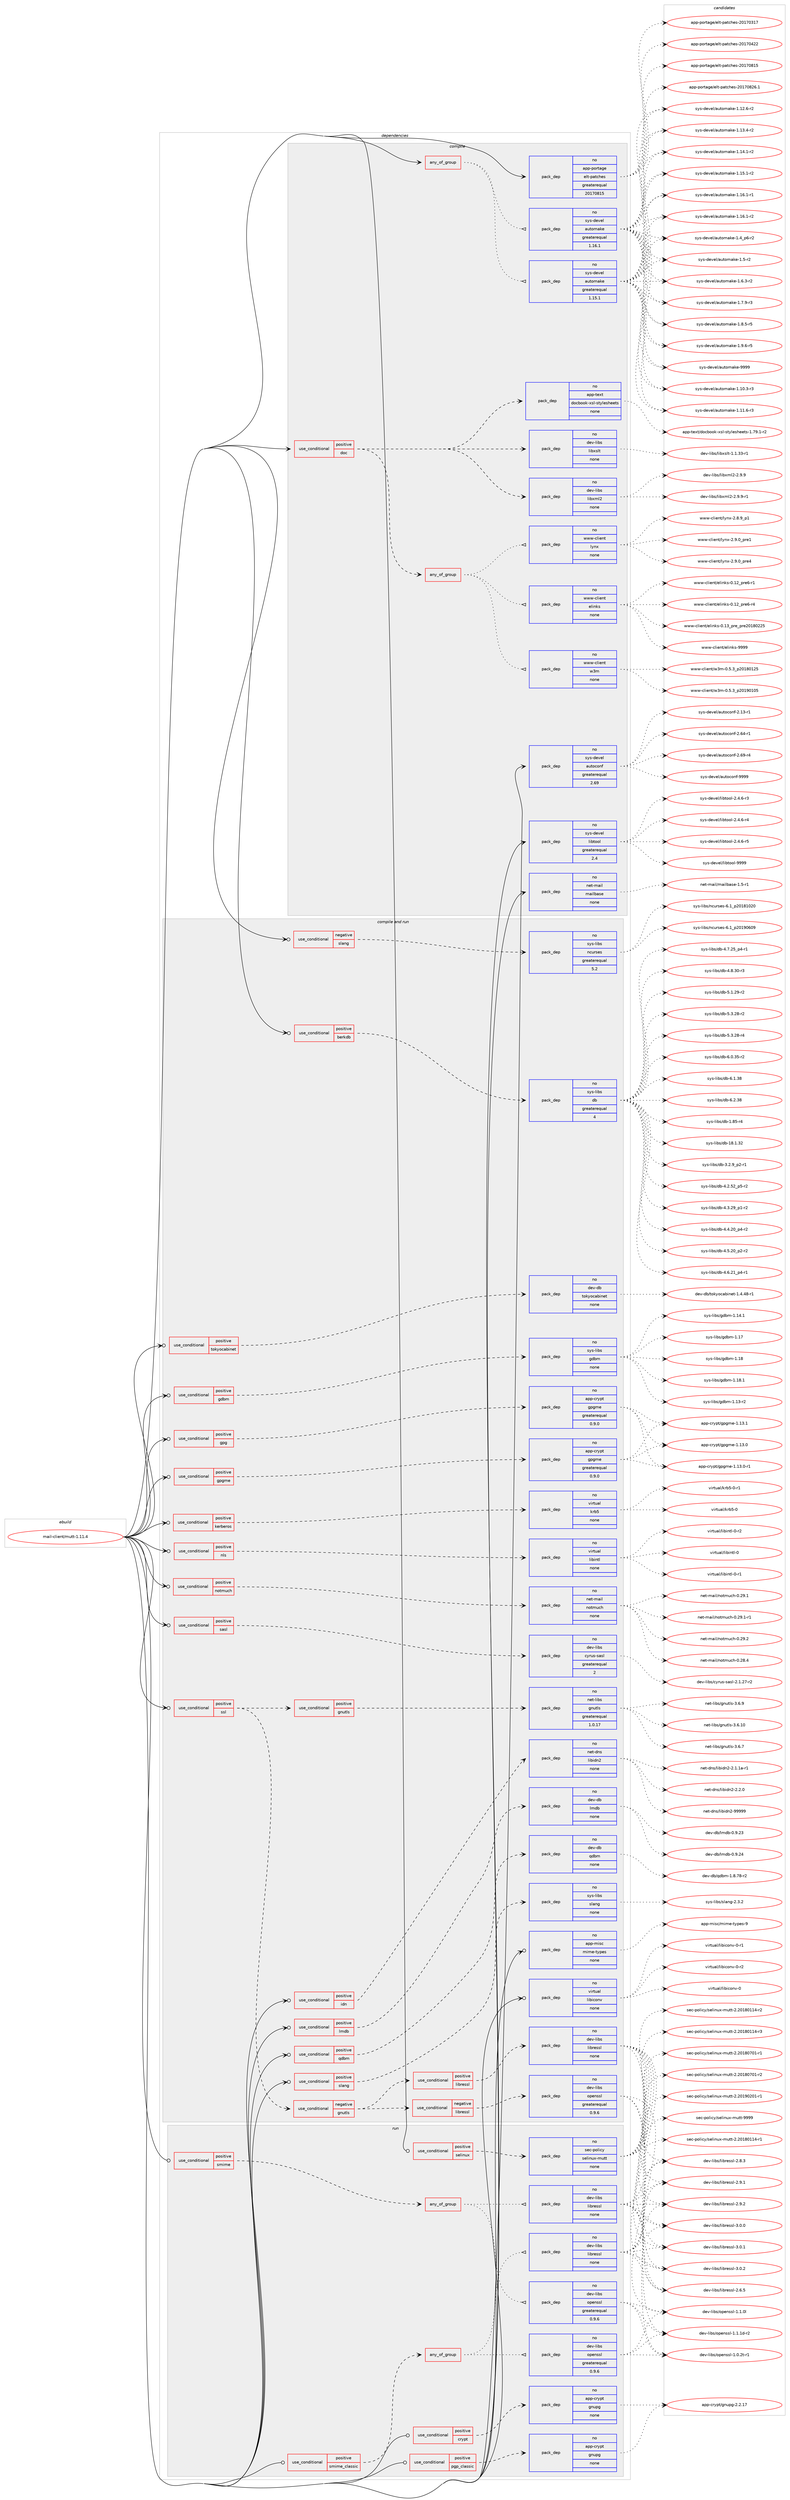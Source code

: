 digraph prolog {

# *************
# Graph options
# *************

newrank=true;
concentrate=true;
compound=true;
graph [rankdir=LR,fontname=Helvetica,fontsize=10,ranksep=1.5];#, ranksep=2.5, nodesep=0.2];
edge  [arrowhead=vee];
node  [fontname=Helvetica,fontsize=10];

# **********
# The ebuild
# **********

subgraph cluster_leftcol {
color=gray;
rank=same;
label=<<i>ebuild</i>>;
id [label="mail-client/mutt-1.11.4", color=red, width=4, href="../mail-client/mutt-1.11.4.svg"];
}

# ****************
# The dependencies
# ****************

subgraph cluster_midcol {
color=gray;
label=<<i>dependencies</i>>;
subgraph cluster_compile {
fillcolor="#eeeeee";
style=filled;
label=<<i>compile</i>>;
subgraph any12925 {
dependency771210 [label=<<TABLE BORDER="0" CELLBORDER="1" CELLSPACING="0" CELLPADDING="4"><TR><TD CELLPADDING="10">any_of_group</TD></TR></TABLE>>, shape=none, color=red];subgraph pack569938 {
dependency771211 [label=<<TABLE BORDER="0" CELLBORDER="1" CELLSPACING="0" CELLPADDING="4" WIDTH="220"><TR><TD ROWSPAN="6" CELLPADDING="30">pack_dep</TD></TR><TR><TD WIDTH="110">no</TD></TR><TR><TD>sys-devel</TD></TR><TR><TD>automake</TD></TR><TR><TD>greaterequal</TD></TR><TR><TD>1.16.1</TD></TR></TABLE>>, shape=none, color=blue];
}
dependency771210:e -> dependency771211:w [weight=20,style="dotted",arrowhead="oinv"];
subgraph pack569939 {
dependency771212 [label=<<TABLE BORDER="0" CELLBORDER="1" CELLSPACING="0" CELLPADDING="4" WIDTH="220"><TR><TD ROWSPAN="6" CELLPADDING="30">pack_dep</TD></TR><TR><TD WIDTH="110">no</TD></TR><TR><TD>sys-devel</TD></TR><TR><TD>automake</TD></TR><TR><TD>greaterequal</TD></TR><TR><TD>1.15.1</TD></TR></TABLE>>, shape=none, color=blue];
}
dependency771210:e -> dependency771212:w [weight=20,style="dotted",arrowhead="oinv"];
}
id:e -> dependency771210:w [weight=20,style="solid",arrowhead="vee"];
subgraph cond187941 {
dependency771213 [label=<<TABLE BORDER="0" CELLBORDER="1" CELLSPACING="0" CELLPADDING="4"><TR><TD ROWSPAN="3" CELLPADDING="10">use_conditional</TD></TR><TR><TD>positive</TD></TR><TR><TD>doc</TD></TR></TABLE>>, shape=none, color=red];
subgraph pack569940 {
dependency771214 [label=<<TABLE BORDER="0" CELLBORDER="1" CELLSPACING="0" CELLPADDING="4" WIDTH="220"><TR><TD ROWSPAN="6" CELLPADDING="30">pack_dep</TD></TR><TR><TD WIDTH="110">no</TD></TR><TR><TD>dev-libs</TD></TR><TR><TD>libxml2</TD></TR><TR><TD>none</TD></TR><TR><TD></TD></TR></TABLE>>, shape=none, color=blue];
}
dependency771213:e -> dependency771214:w [weight=20,style="dashed",arrowhead="vee"];
subgraph pack569941 {
dependency771215 [label=<<TABLE BORDER="0" CELLBORDER="1" CELLSPACING="0" CELLPADDING="4" WIDTH="220"><TR><TD ROWSPAN="6" CELLPADDING="30">pack_dep</TD></TR><TR><TD WIDTH="110">no</TD></TR><TR><TD>dev-libs</TD></TR><TR><TD>libxslt</TD></TR><TR><TD>none</TD></TR><TR><TD></TD></TR></TABLE>>, shape=none, color=blue];
}
dependency771213:e -> dependency771215:w [weight=20,style="dashed",arrowhead="vee"];
subgraph pack569942 {
dependency771216 [label=<<TABLE BORDER="0" CELLBORDER="1" CELLSPACING="0" CELLPADDING="4" WIDTH="220"><TR><TD ROWSPAN="6" CELLPADDING="30">pack_dep</TD></TR><TR><TD WIDTH="110">no</TD></TR><TR><TD>app-text</TD></TR><TR><TD>docbook-xsl-stylesheets</TD></TR><TR><TD>none</TD></TR><TR><TD></TD></TR></TABLE>>, shape=none, color=blue];
}
dependency771213:e -> dependency771216:w [weight=20,style="dashed",arrowhead="vee"];
subgraph any12926 {
dependency771217 [label=<<TABLE BORDER="0" CELLBORDER="1" CELLSPACING="0" CELLPADDING="4"><TR><TD CELLPADDING="10">any_of_group</TD></TR></TABLE>>, shape=none, color=red];subgraph pack569943 {
dependency771218 [label=<<TABLE BORDER="0" CELLBORDER="1" CELLSPACING="0" CELLPADDING="4" WIDTH="220"><TR><TD ROWSPAN="6" CELLPADDING="30">pack_dep</TD></TR><TR><TD WIDTH="110">no</TD></TR><TR><TD>www-client</TD></TR><TR><TD>lynx</TD></TR><TR><TD>none</TD></TR><TR><TD></TD></TR></TABLE>>, shape=none, color=blue];
}
dependency771217:e -> dependency771218:w [weight=20,style="dotted",arrowhead="oinv"];
subgraph pack569944 {
dependency771219 [label=<<TABLE BORDER="0" CELLBORDER="1" CELLSPACING="0" CELLPADDING="4" WIDTH="220"><TR><TD ROWSPAN="6" CELLPADDING="30">pack_dep</TD></TR><TR><TD WIDTH="110">no</TD></TR><TR><TD>www-client</TD></TR><TR><TD>w3m</TD></TR><TR><TD>none</TD></TR><TR><TD></TD></TR></TABLE>>, shape=none, color=blue];
}
dependency771217:e -> dependency771219:w [weight=20,style="dotted",arrowhead="oinv"];
subgraph pack569945 {
dependency771220 [label=<<TABLE BORDER="0" CELLBORDER="1" CELLSPACING="0" CELLPADDING="4" WIDTH="220"><TR><TD ROWSPAN="6" CELLPADDING="30">pack_dep</TD></TR><TR><TD WIDTH="110">no</TD></TR><TR><TD>www-client</TD></TR><TR><TD>elinks</TD></TR><TR><TD>none</TD></TR><TR><TD></TD></TR></TABLE>>, shape=none, color=blue];
}
dependency771217:e -> dependency771220:w [weight=20,style="dotted",arrowhead="oinv"];
}
dependency771213:e -> dependency771217:w [weight=20,style="dashed",arrowhead="vee"];
}
id:e -> dependency771213:w [weight=20,style="solid",arrowhead="vee"];
subgraph pack569946 {
dependency771221 [label=<<TABLE BORDER="0" CELLBORDER="1" CELLSPACING="0" CELLPADDING="4" WIDTH="220"><TR><TD ROWSPAN="6" CELLPADDING="30">pack_dep</TD></TR><TR><TD WIDTH="110">no</TD></TR><TR><TD>app-portage</TD></TR><TR><TD>elt-patches</TD></TR><TR><TD>greaterequal</TD></TR><TR><TD>20170815</TD></TR></TABLE>>, shape=none, color=blue];
}
id:e -> dependency771221:w [weight=20,style="solid",arrowhead="vee"];
subgraph pack569947 {
dependency771222 [label=<<TABLE BORDER="0" CELLBORDER="1" CELLSPACING="0" CELLPADDING="4" WIDTH="220"><TR><TD ROWSPAN="6" CELLPADDING="30">pack_dep</TD></TR><TR><TD WIDTH="110">no</TD></TR><TR><TD>net-mail</TD></TR><TR><TD>mailbase</TD></TR><TR><TD>none</TD></TR><TR><TD></TD></TR></TABLE>>, shape=none, color=blue];
}
id:e -> dependency771222:w [weight=20,style="solid",arrowhead="vee"];
subgraph pack569948 {
dependency771223 [label=<<TABLE BORDER="0" CELLBORDER="1" CELLSPACING="0" CELLPADDING="4" WIDTH="220"><TR><TD ROWSPAN="6" CELLPADDING="30">pack_dep</TD></TR><TR><TD WIDTH="110">no</TD></TR><TR><TD>sys-devel</TD></TR><TR><TD>autoconf</TD></TR><TR><TD>greaterequal</TD></TR><TR><TD>2.69</TD></TR></TABLE>>, shape=none, color=blue];
}
id:e -> dependency771223:w [weight=20,style="solid",arrowhead="vee"];
subgraph pack569949 {
dependency771224 [label=<<TABLE BORDER="0" CELLBORDER="1" CELLSPACING="0" CELLPADDING="4" WIDTH="220"><TR><TD ROWSPAN="6" CELLPADDING="30">pack_dep</TD></TR><TR><TD WIDTH="110">no</TD></TR><TR><TD>sys-devel</TD></TR><TR><TD>libtool</TD></TR><TR><TD>greaterequal</TD></TR><TR><TD>2.4</TD></TR></TABLE>>, shape=none, color=blue];
}
id:e -> dependency771224:w [weight=20,style="solid",arrowhead="vee"];
}
subgraph cluster_compileandrun {
fillcolor="#eeeeee";
style=filled;
label=<<i>compile and run</i>>;
subgraph cond187942 {
dependency771225 [label=<<TABLE BORDER="0" CELLBORDER="1" CELLSPACING="0" CELLPADDING="4"><TR><TD ROWSPAN="3" CELLPADDING="10">use_conditional</TD></TR><TR><TD>negative</TD></TR><TR><TD>slang</TD></TR></TABLE>>, shape=none, color=red];
subgraph pack569950 {
dependency771226 [label=<<TABLE BORDER="0" CELLBORDER="1" CELLSPACING="0" CELLPADDING="4" WIDTH="220"><TR><TD ROWSPAN="6" CELLPADDING="30">pack_dep</TD></TR><TR><TD WIDTH="110">no</TD></TR><TR><TD>sys-libs</TD></TR><TR><TD>ncurses</TD></TR><TR><TD>greaterequal</TD></TR><TR><TD>5.2</TD></TR></TABLE>>, shape=none, color=blue];
}
dependency771225:e -> dependency771226:w [weight=20,style="dashed",arrowhead="vee"];
}
id:e -> dependency771225:w [weight=20,style="solid",arrowhead="odotvee"];
subgraph cond187943 {
dependency771227 [label=<<TABLE BORDER="0" CELLBORDER="1" CELLSPACING="0" CELLPADDING="4"><TR><TD ROWSPAN="3" CELLPADDING="10">use_conditional</TD></TR><TR><TD>positive</TD></TR><TR><TD>berkdb</TD></TR></TABLE>>, shape=none, color=red];
subgraph pack569951 {
dependency771228 [label=<<TABLE BORDER="0" CELLBORDER="1" CELLSPACING="0" CELLPADDING="4" WIDTH="220"><TR><TD ROWSPAN="6" CELLPADDING="30">pack_dep</TD></TR><TR><TD WIDTH="110">no</TD></TR><TR><TD>sys-libs</TD></TR><TR><TD>db</TD></TR><TR><TD>greaterequal</TD></TR><TR><TD>4</TD></TR></TABLE>>, shape=none, color=blue];
}
dependency771227:e -> dependency771228:w [weight=20,style="dashed",arrowhead="vee"];
}
id:e -> dependency771227:w [weight=20,style="solid",arrowhead="odotvee"];
subgraph cond187944 {
dependency771229 [label=<<TABLE BORDER="0" CELLBORDER="1" CELLSPACING="0" CELLPADDING="4"><TR><TD ROWSPAN="3" CELLPADDING="10">use_conditional</TD></TR><TR><TD>positive</TD></TR><TR><TD>gdbm</TD></TR></TABLE>>, shape=none, color=red];
subgraph pack569952 {
dependency771230 [label=<<TABLE BORDER="0" CELLBORDER="1" CELLSPACING="0" CELLPADDING="4" WIDTH="220"><TR><TD ROWSPAN="6" CELLPADDING="30">pack_dep</TD></TR><TR><TD WIDTH="110">no</TD></TR><TR><TD>sys-libs</TD></TR><TR><TD>gdbm</TD></TR><TR><TD>none</TD></TR><TR><TD></TD></TR></TABLE>>, shape=none, color=blue];
}
dependency771229:e -> dependency771230:w [weight=20,style="dashed",arrowhead="vee"];
}
id:e -> dependency771229:w [weight=20,style="solid",arrowhead="odotvee"];
subgraph cond187945 {
dependency771231 [label=<<TABLE BORDER="0" CELLBORDER="1" CELLSPACING="0" CELLPADDING="4"><TR><TD ROWSPAN="3" CELLPADDING="10">use_conditional</TD></TR><TR><TD>positive</TD></TR><TR><TD>gpg</TD></TR></TABLE>>, shape=none, color=red];
subgraph pack569953 {
dependency771232 [label=<<TABLE BORDER="0" CELLBORDER="1" CELLSPACING="0" CELLPADDING="4" WIDTH="220"><TR><TD ROWSPAN="6" CELLPADDING="30">pack_dep</TD></TR><TR><TD WIDTH="110">no</TD></TR><TR><TD>app-crypt</TD></TR><TR><TD>gpgme</TD></TR><TR><TD>greaterequal</TD></TR><TR><TD>0.9.0</TD></TR></TABLE>>, shape=none, color=blue];
}
dependency771231:e -> dependency771232:w [weight=20,style="dashed",arrowhead="vee"];
}
id:e -> dependency771231:w [weight=20,style="solid",arrowhead="odotvee"];
subgraph cond187946 {
dependency771233 [label=<<TABLE BORDER="0" CELLBORDER="1" CELLSPACING="0" CELLPADDING="4"><TR><TD ROWSPAN="3" CELLPADDING="10">use_conditional</TD></TR><TR><TD>positive</TD></TR><TR><TD>gpgme</TD></TR></TABLE>>, shape=none, color=red];
subgraph pack569954 {
dependency771234 [label=<<TABLE BORDER="0" CELLBORDER="1" CELLSPACING="0" CELLPADDING="4" WIDTH="220"><TR><TD ROWSPAN="6" CELLPADDING="30">pack_dep</TD></TR><TR><TD WIDTH="110">no</TD></TR><TR><TD>app-crypt</TD></TR><TR><TD>gpgme</TD></TR><TR><TD>greaterequal</TD></TR><TR><TD>0.9.0</TD></TR></TABLE>>, shape=none, color=blue];
}
dependency771233:e -> dependency771234:w [weight=20,style="dashed",arrowhead="vee"];
}
id:e -> dependency771233:w [weight=20,style="solid",arrowhead="odotvee"];
subgraph cond187947 {
dependency771235 [label=<<TABLE BORDER="0" CELLBORDER="1" CELLSPACING="0" CELLPADDING="4"><TR><TD ROWSPAN="3" CELLPADDING="10">use_conditional</TD></TR><TR><TD>positive</TD></TR><TR><TD>idn</TD></TR></TABLE>>, shape=none, color=red];
subgraph pack569955 {
dependency771236 [label=<<TABLE BORDER="0" CELLBORDER="1" CELLSPACING="0" CELLPADDING="4" WIDTH="220"><TR><TD ROWSPAN="6" CELLPADDING="30">pack_dep</TD></TR><TR><TD WIDTH="110">no</TD></TR><TR><TD>net-dns</TD></TR><TR><TD>libidn2</TD></TR><TR><TD>none</TD></TR><TR><TD></TD></TR></TABLE>>, shape=none, color=blue];
}
dependency771235:e -> dependency771236:w [weight=20,style="dashed",arrowhead="vee"];
}
id:e -> dependency771235:w [weight=20,style="solid",arrowhead="odotvee"];
subgraph cond187948 {
dependency771237 [label=<<TABLE BORDER="0" CELLBORDER="1" CELLSPACING="0" CELLPADDING="4"><TR><TD ROWSPAN="3" CELLPADDING="10">use_conditional</TD></TR><TR><TD>positive</TD></TR><TR><TD>kerberos</TD></TR></TABLE>>, shape=none, color=red];
subgraph pack569956 {
dependency771238 [label=<<TABLE BORDER="0" CELLBORDER="1" CELLSPACING="0" CELLPADDING="4" WIDTH="220"><TR><TD ROWSPAN="6" CELLPADDING="30">pack_dep</TD></TR><TR><TD WIDTH="110">no</TD></TR><TR><TD>virtual</TD></TR><TR><TD>krb5</TD></TR><TR><TD>none</TD></TR><TR><TD></TD></TR></TABLE>>, shape=none, color=blue];
}
dependency771237:e -> dependency771238:w [weight=20,style="dashed",arrowhead="vee"];
}
id:e -> dependency771237:w [weight=20,style="solid",arrowhead="odotvee"];
subgraph cond187949 {
dependency771239 [label=<<TABLE BORDER="0" CELLBORDER="1" CELLSPACING="0" CELLPADDING="4"><TR><TD ROWSPAN="3" CELLPADDING="10">use_conditional</TD></TR><TR><TD>positive</TD></TR><TR><TD>lmdb</TD></TR></TABLE>>, shape=none, color=red];
subgraph pack569957 {
dependency771240 [label=<<TABLE BORDER="0" CELLBORDER="1" CELLSPACING="0" CELLPADDING="4" WIDTH="220"><TR><TD ROWSPAN="6" CELLPADDING="30">pack_dep</TD></TR><TR><TD WIDTH="110">no</TD></TR><TR><TD>dev-db</TD></TR><TR><TD>lmdb</TD></TR><TR><TD>none</TD></TR><TR><TD></TD></TR></TABLE>>, shape=none, color=blue];
}
dependency771239:e -> dependency771240:w [weight=20,style="dashed",arrowhead="vee"];
}
id:e -> dependency771239:w [weight=20,style="solid",arrowhead="odotvee"];
subgraph cond187950 {
dependency771241 [label=<<TABLE BORDER="0" CELLBORDER="1" CELLSPACING="0" CELLPADDING="4"><TR><TD ROWSPAN="3" CELLPADDING="10">use_conditional</TD></TR><TR><TD>positive</TD></TR><TR><TD>nls</TD></TR></TABLE>>, shape=none, color=red];
subgraph pack569958 {
dependency771242 [label=<<TABLE BORDER="0" CELLBORDER="1" CELLSPACING="0" CELLPADDING="4" WIDTH="220"><TR><TD ROWSPAN="6" CELLPADDING="30">pack_dep</TD></TR><TR><TD WIDTH="110">no</TD></TR><TR><TD>virtual</TD></TR><TR><TD>libintl</TD></TR><TR><TD>none</TD></TR><TR><TD></TD></TR></TABLE>>, shape=none, color=blue];
}
dependency771241:e -> dependency771242:w [weight=20,style="dashed",arrowhead="vee"];
}
id:e -> dependency771241:w [weight=20,style="solid",arrowhead="odotvee"];
subgraph cond187951 {
dependency771243 [label=<<TABLE BORDER="0" CELLBORDER="1" CELLSPACING="0" CELLPADDING="4"><TR><TD ROWSPAN="3" CELLPADDING="10">use_conditional</TD></TR><TR><TD>positive</TD></TR><TR><TD>notmuch</TD></TR></TABLE>>, shape=none, color=red];
subgraph pack569959 {
dependency771244 [label=<<TABLE BORDER="0" CELLBORDER="1" CELLSPACING="0" CELLPADDING="4" WIDTH="220"><TR><TD ROWSPAN="6" CELLPADDING="30">pack_dep</TD></TR><TR><TD WIDTH="110">no</TD></TR><TR><TD>net-mail</TD></TR><TR><TD>notmuch</TD></TR><TR><TD>none</TD></TR><TR><TD></TD></TR></TABLE>>, shape=none, color=blue];
}
dependency771243:e -> dependency771244:w [weight=20,style="dashed",arrowhead="vee"];
}
id:e -> dependency771243:w [weight=20,style="solid",arrowhead="odotvee"];
subgraph cond187952 {
dependency771245 [label=<<TABLE BORDER="0" CELLBORDER="1" CELLSPACING="0" CELLPADDING="4"><TR><TD ROWSPAN="3" CELLPADDING="10">use_conditional</TD></TR><TR><TD>positive</TD></TR><TR><TD>qdbm</TD></TR></TABLE>>, shape=none, color=red];
subgraph pack569960 {
dependency771246 [label=<<TABLE BORDER="0" CELLBORDER="1" CELLSPACING="0" CELLPADDING="4" WIDTH="220"><TR><TD ROWSPAN="6" CELLPADDING="30">pack_dep</TD></TR><TR><TD WIDTH="110">no</TD></TR><TR><TD>dev-db</TD></TR><TR><TD>qdbm</TD></TR><TR><TD>none</TD></TR><TR><TD></TD></TR></TABLE>>, shape=none, color=blue];
}
dependency771245:e -> dependency771246:w [weight=20,style="dashed",arrowhead="vee"];
}
id:e -> dependency771245:w [weight=20,style="solid",arrowhead="odotvee"];
subgraph cond187953 {
dependency771247 [label=<<TABLE BORDER="0" CELLBORDER="1" CELLSPACING="0" CELLPADDING="4"><TR><TD ROWSPAN="3" CELLPADDING="10">use_conditional</TD></TR><TR><TD>positive</TD></TR><TR><TD>sasl</TD></TR></TABLE>>, shape=none, color=red];
subgraph pack569961 {
dependency771248 [label=<<TABLE BORDER="0" CELLBORDER="1" CELLSPACING="0" CELLPADDING="4" WIDTH="220"><TR><TD ROWSPAN="6" CELLPADDING="30">pack_dep</TD></TR><TR><TD WIDTH="110">no</TD></TR><TR><TD>dev-libs</TD></TR><TR><TD>cyrus-sasl</TD></TR><TR><TD>greaterequal</TD></TR><TR><TD>2</TD></TR></TABLE>>, shape=none, color=blue];
}
dependency771247:e -> dependency771248:w [weight=20,style="dashed",arrowhead="vee"];
}
id:e -> dependency771247:w [weight=20,style="solid",arrowhead="odotvee"];
subgraph cond187954 {
dependency771249 [label=<<TABLE BORDER="0" CELLBORDER="1" CELLSPACING="0" CELLPADDING="4"><TR><TD ROWSPAN="3" CELLPADDING="10">use_conditional</TD></TR><TR><TD>positive</TD></TR><TR><TD>slang</TD></TR></TABLE>>, shape=none, color=red];
subgraph pack569962 {
dependency771250 [label=<<TABLE BORDER="0" CELLBORDER="1" CELLSPACING="0" CELLPADDING="4" WIDTH="220"><TR><TD ROWSPAN="6" CELLPADDING="30">pack_dep</TD></TR><TR><TD WIDTH="110">no</TD></TR><TR><TD>sys-libs</TD></TR><TR><TD>slang</TD></TR><TR><TD>none</TD></TR><TR><TD></TD></TR></TABLE>>, shape=none, color=blue];
}
dependency771249:e -> dependency771250:w [weight=20,style="dashed",arrowhead="vee"];
}
id:e -> dependency771249:w [weight=20,style="solid",arrowhead="odotvee"];
subgraph cond187955 {
dependency771251 [label=<<TABLE BORDER="0" CELLBORDER="1" CELLSPACING="0" CELLPADDING="4"><TR><TD ROWSPAN="3" CELLPADDING="10">use_conditional</TD></TR><TR><TD>positive</TD></TR><TR><TD>ssl</TD></TR></TABLE>>, shape=none, color=red];
subgraph cond187956 {
dependency771252 [label=<<TABLE BORDER="0" CELLBORDER="1" CELLSPACING="0" CELLPADDING="4"><TR><TD ROWSPAN="3" CELLPADDING="10">use_conditional</TD></TR><TR><TD>positive</TD></TR><TR><TD>gnutls</TD></TR></TABLE>>, shape=none, color=red];
subgraph pack569963 {
dependency771253 [label=<<TABLE BORDER="0" CELLBORDER="1" CELLSPACING="0" CELLPADDING="4" WIDTH="220"><TR><TD ROWSPAN="6" CELLPADDING="30">pack_dep</TD></TR><TR><TD WIDTH="110">no</TD></TR><TR><TD>net-libs</TD></TR><TR><TD>gnutls</TD></TR><TR><TD>greaterequal</TD></TR><TR><TD>1.0.17</TD></TR></TABLE>>, shape=none, color=blue];
}
dependency771252:e -> dependency771253:w [weight=20,style="dashed",arrowhead="vee"];
}
dependency771251:e -> dependency771252:w [weight=20,style="dashed",arrowhead="vee"];
subgraph cond187957 {
dependency771254 [label=<<TABLE BORDER="0" CELLBORDER="1" CELLSPACING="0" CELLPADDING="4"><TR><TD ROWSPAN="3" CELLPADDING="10">use_conditional</TD></TR><TR><TD>negative</TD></TR><TR><TD>gnutls</TD></TR></TABLE>>, shape=none, color=red];
subgraph cond187958 {
dependency771255 [label=<<TABLE BORDER="0" CELLBORDER="1" CELLSPACING="0" CELLPADDING="4"><TR><TD ROWSPAN="3" CELLPADDING="10">use_conditional</TD></TR><TR><TD>positive</TD></TR><TR><TD>libressl</TD></TR></TABLE>>, shape=none, color=red];
subgraph pack569964 {
dependency771256 [label=<<TABLE BORDER="0" CELLBORDER="1" CELLSPACING="0" CELLPADDING="4" WIDTH="220"><TR><TD ROWSPAN="6" CELLPADDING="30">pack_dep</TD></TR><TR><TD WIDTH="110">no</TD></TR><TR><TD>dev-libs</TD></TR><TR><TD>libressl</TD></TR><TR><TD>none</TD></TR><TR><TD></TD></TR></TABLE>>, shape=none, color=blue];
}
dependency771255:e -> dependency771256:w [weight=20,style="dashed",arrowhead="vee"];
}
dependency771254:e -> dependency771255:w [weight=20,style="dashed",arrowhead="vee"];
subgraph cond187959 {
dependency771257 [label=<<TABLE BORDER="0" CELLBORDER="1" CELLSPACING="0" CELLPADDING="4"><TR><TD ROWSPAN="3" CELLPADDING="10">use_conditional</TD></TR><TR><TD>negative</TD></TR><TR><TD>libressl</TD></TR></TABLE>>, shape=none, color=red];
subgraph pack569965 {
dependency771258 [label=<<TABLE BORDER="0" CELLBORDER="1" CELLSPACING="0" CELLPADDING="4" WIDTH="220"><TR><TD ROWSPAN="6" CELLPADDING="30">pack_dep</TD></TR><TR><TD WIDTH="110">no</TD></TR><TR><TD>dev-libs</TD></TR><TR><TD>openssl</TD></TR><TR><TD>greaterequal</TD></TR><TR><TD>0.9.6</TD></TR></TABLE>>, shape=none, color=blue];
}
dependency771257:e -> dependency771258:w [weight=20,style="dashed",arrowhead="vee"];
}
dependency771254:e -> dependency771257:w [weight=20,style="dashed",arrowhead="vee"];
}
dependency771251:e -> dependency771254:w [weight=20,style="dashed",arrowhead="vee"];
}
id:e -> dependency771251:w [weight=20,style="solid",arrowhead="odotvee"];
subgraph cond187960 {
dependency771259 [label=<<TABLE BORDER="0" CELLBORDER="1" CELLSPACING="0" CELLPADDING="4"><TR><TD ROWSPAN="3" CELLPADDING="10">use_conditional</TD></TR><TR><TD>positive</TD></TR><TR><TD>tokyocabinet</TD></TR></TABLE>>, shape=none, color=red];
subgraph pack569966 {
dependency771260 [label=<<TABLE BORDER="0" CELLBORDER="1" CELLSPACING="0" CELLPADDING="4" WIDTH="220"><TR><TD ROWSPAN="6" CELLPADDING="30">pack_dep</TD></TR><TR><TD WIDTH="110">no</TD></TR><TR><TD>dev-db</TD></TR><TR><TD>tokyocabinet</TD></TR><TR><TD>none</TD></TR><TR><TD></TD></TR></TABLE>>, shape=none, color=blue];
}
dependency771259:e -> dependency771260:w [weight=20,style="dashed",arrowhead="vee"];
}
id:e -> dependency771259:w [weight=20,style="solid",arrowhead="odotvee"];
subgraph pack569967 {
dependency771261 [label=<<TABLE BORDER="0" CELLBORDER="1" CELLSPACING="0" CELLPADDING="4" WIDTH="220"><TR><TD ROWSPAN="6" CELLPADDING="30">pack_dep</TD></TR><TR><TD WIDTH="110">no</TD></TR><TR><TD>app-misc</TD></TR><TR><TD>mime-types</TD></TR><TR><TD>none</TD></TR><TR><TD></TD></TR></TABLE>>, shape=none, color=blue];
}
id:e -> dependency771261:w [weight=20,style="solid",arrowhead="odotvee"];
subgraph pack569968 {
dependency771262 [label=<<TABLE BORDER="0" CELLBORDER="1" CELLSPACING="0" CELLPADDING="4" WIDTH="220"><TR><TD ROWSPAN="6" CELLPADDING="30">pack_dep</TD></TR><TR><TD WIDTH="110">no</TD></TR><TR><TD>virtual</TD></TR><TR><TD>libiconv</TD></TR><TR><TD>none</TD></TR><TR><TD></TD></TR></TABLE>>, shape=none, color=blue];
}
id:e -> dependency771262:w [weight=20,style="solid",arrowhead="odotvee"];
}
subgraph cluster_run {
fillcolor="#eeeeee";
style=filled;
label=<<i>run</i>>;
subgraph cond187961 {
dependency771263 [label=<<TABLE BORDER="0" CELLBORDER="1" CELLSPACING="0" CELLPADDING="4"><TR><TD ROWSPAN="3" CELLPADDING="10">use_conditional</TD></TR><TR><TD>positive</TD></TR><TR><TD>crypt</TD></TR></TABLE>>, shape=none, color=red];
subgraph pack569969 {
dependency771264 [label=<<TABLE BORDER="0" CELLBORDER="1" CELLSPACING="0" CELLPADDING="4" WIDTH="220"><TR><TD ROWSPAN="6" CELLPADDING="30">pack_dep</TD></TR><TR><TD WIDTH="110">no</TD></TR><TR><TD>app-crypt</TD></TR><TR><TD>gnupg</TD></TR><TR><TD>none</TD></TR><TR><TD></TD></TR></TABLE>>, shape=none, color=blue];
}
dependency771263:e -> dependency771264:w [weight=20,style="dashed",arrowhead="vee"];
}
id:e -> dependency771263:w [weight=20,style="solid",arrowhead="odot"];
subgraph cond187962 {
dependency771265 [label=<<TABLE BORDER="0" CELLBORDER="1" CELLSPACING="0" CELLPADDING="4"><TR><TD ROWSPAN="3" CELLPADDING="10">use_conditional</TD></TR><TR><TD>positive</TD></TR><TR><TD>pgp_classic</TD></TR></TABLE>>, shape=none, color=red];
subgraph pack569970 {
dependency771266 [label=<<TABLE BORDER="0" CELLBORDER="1" CELLSPACING="0" CELLPADDING="4" WIDTH="220"><TR><TD ROWSPAN="6" CELLPADDING="30">pack_dep</TD></TR><TR><TD WIDTH="110">no</TD></TR><TR><TD>app-crypt</TD></TR><TR><TD>gnupg</TD></TR><TR><TD>none</TD></TR><TR><TD></TD></TR></TABLE>>, shape=none, color=blue];
}
dependency771265:e -> dependency771266:w [weight=20,style="dashed",arrowhead="vee"];
}
id:e -> dependency771265:w [weight=20,style="solid",arrowhead="odot"];
subgraph cond187963 {
dependency771267 [label=<<TABLE BORDER="0" CELLBORDER="1" CELLSPACING="0" CELLPADDING="4"><TR><TD ROWSPAN="3" CELLPADDING="10">use_conditional</TD></TR><TR><TD>positive</TD></TR><TR><TD>selinux</TD></TR></TABLE>>, shape=none, color=red];
subgraph pack569971 {
dependency771268 [label=<<TABLE BORDER="0" CELLBORDER="1" CELLSPACING="0" CELLPADDING="4" WIDTH="220"><TR><TD ROWSPAN="6" CELLPADDING="30">pack_dep</TD></TR><TR><TD WIDTH="110">no</TD></TR><TR><TD>sec-policy</TD></TR><TR><TD>selinux-mutt</TD></TR><TR><TD>none</TD></TR><TR><TD></TD></TR></TABLE>>, shape=none, color=blue];
}
dependency771267:e -> dependency771268:w [weight=20,style="dashed",arrowhead="vee"];
}
id:e -> dependency771267:w [weight=20,style="solid",arrowhead="odot"];
subgraph cond187964 {
dependency771269 [label=<<TABLE BORDER="0" CELLBORDER="1" CELLSPACING="0" CELLPADDING="4"><TR><TD ROWSPAN="3" CELLPADDING="10">use_conditional</TD></TR><TR><TD>positive</TD></TR><TR><TD>smime</TD></TR></TABLE>>, shape=none, color=red];
subgraph any12927 {
dependency771270 [label=<<TABLE BORDER="0" CELLBORDER="1" CELLSPACING="0" CELLPADDING="4"><TR><TD CELLPADDING="10">any_of_group</TD></TR></TABLE>>, shape=none, color=red];subgraph pack569972 {
dependency771271 [label=<<TABLE BORDER="0" CELLBORDER="1" CELLSPACING="0" CELLPADDING="4" WIDTH="220"><TR><TD ROWSPAN="6" CELLPADDING="30">pack_dep</TD></TR><TR><TD WIDTH="110">no</TD></TR><TR><TD>dev-libs</TD></TR><TR><TD>libressl</TD></TR><TR><TD>none</TD></TR><TR><TD></TD></TR></TABLE>>, shape=none, color=blue];
}
dependency771270:e -> dependency771271:w [weight=20,style="dotted",arrowhead="oinv"];
subgraph pack569973 {
dependency771272 [label=<<TABLE BORDER="0" CELLBORDER="1" CELLSPACING="0" CELLPADDING="4" WIDTH="220"><TR><TD ROWSPAN="6" CELLPADDING="30">pack_dep</TD></TR><TR><TD WIDTH="110">no</TD></TR><TR><TD>dev-libs</TD></TR><TR><TD>openssl</TD></TR><TR><TD>greaterequal</TD></TR><TR><TD>0.9.6</TD></TR></TABLE>>, shape=none, color=blue];
}
dependency771270:e -> dependency771272:w [weight=20,style="dotted",arrowhead="oinv"];
}
dependency771269:e -> dependency771270:w [weight=20,style="dashed",arrowhead="vee"];
}
id:e -> dependency771269:w [weight=20,style="solid",arrowhead="odot"];
subgraph cond187965 {
dependency771273 [label=<<TABLE BORDER="0" CELLBORDER="1" CELLSPACING="0" CELLPADDING="4"><TR><TD ROWSPAN="3" CELLPADDING="10">use_conditional</TD></TR><TR><TD>positive</TD></TR><TR><TD>smime_classic</TD></TR></TABLE>>, shape=none, color=red];
subgraph any12928 {
dependency771274 [label=<<TABLE BORDER="0" CELLBORDER="1" CELLSPACING="0" CELLPADDING="4"><TR><TD CELLPADDING="10">any_of_group</TD></TR></TABLE>>, shape=none, color=red];subgraph pack569974 {
dependency771275 [label=<<TABLE BORDER="0" CELLBORDER="1" CELLSPACING="0" CELLPADDING="4" WIDTH="220"><TR><TD ROWSPAN="6" CELLPADDING="30">pack_dep</TD></TR><TR><TD WIDTH="110">no</TD></TR><TR><TD>dev-libs</TD></TR><TR><TD>libressl</TD></TR><TR><TD>none</TD></TR><TR><TD></TD></TR></TABLE>>, shape=none, color=blue];
}
dependency771274:e -> dependency771275:w [weight=20,style="dotted",arrowhead="oinv"];
subgraph pack569975 {
dependency771276 [label=<<TABLE BORDER="0" CELLBORDER="1" CELLSPACING="0" CELLPADDING="4" WIDTH="220"><TR><TD ROWSPAN="6" CELLPADDING="30">pack_dep</TD></TR><TR><TD WIDTH="110">no</TD></TR><TR><TD>dev-libs</TD></TR><TR><TD>openssl</TD></TR><TR><TD>greaterequal</TD></TR><TR><TD>0.9.6</TD></TR></TABLE>>, shape=none, color=blue];
}
dependency771274:e -> dependency771276:w [weight=20,style="dotted",arrowhead="oinv"];
}
dependency771273:e -> dependency771274:w [weight=20,style="dashed",arrowhead="vee"];
}
id:e -> dependency771273:w [weight=20,style="solid",arrowhead="odot"];
}
}

# **************
# The candidates
# **************

subgraph cluster_choices {
rank=same;
color=gray;
label=<<i>candidates</i>>;

subgraph choice569938 {
color=black;
nodesep=1;
choice11512111545100101118101108479711711611110997107101454946494846514511451 [label="sys-devel/automake-1.10.3-r3", color=red, width=4,href="../sys-devel/automake-1.10.3-r3.svg"];
choice11512111545100101118101108479711711611110997107101454946494946544511451 [label="sys-devel/automake-1.11.6-r3", color=red, width=4,href="../sys-devel/automake-1.11.6-r3.svg"];
choice11512111545100101118101108479711711611110997107101454946495046544511450 [label="sys-devel/automake-1.12.6-r2", color=red, width=4,href="../sys-devel/automake-1.12.6-r2.svg"];
choice11512111545100101118101108479711711611110997107101454946495146524511450 [label="sys-devel/automake-1.13.4-r2", color=red, width=4,href="../sys-devel/automake-1.13.4-r2.svg"];
choice11512111545100101118101108479711711611110997107101454946495246494511450 [label="sys-devel/automake-1.14.1-r2", color=red, width=4,href="../sys-devel/automake-1.14.1-r2.svg"];
choice11512111545100101118101108479711711611110997107101454946495346494511450 [label="sys-devel/automake-1.15.1-r2", color=red, width=4,href="../sys-devel/automake-1.15.1-r2.svg"];
choice11512111545100101118101108479711711611110997107101454946495446494511449 [label="sys-devel/automake-1.16.1-r1", color=red, width=4,href="../sys-devel/automake-1.16.1-r1.svg"];
choice11512111545100101118101108479711711611110997107101454946495446494511450 [label="sys-devel/automake-1.16.1-r2", color=red, width=4,href="../sys-devel/automake-1.16.1-r2.svg"];
choice115121115451001011181011084797117116111109971071014549465295112544511450 [label="sys-devel/automake-1.4_p6-r2", color=red, width=4,href="../sys-devel/automake-1.4_p6-r2.svg"];
choice11512111545100101118101108479711711611110997107101454946534511450 [label="sys-devel/automake-1.5-r2", color=red, width=4,href="../sys-devel/automake-1.5-r2.svg"];
choice115121115451001011181011084797117116111109971071014549465446514511450 [label="sys-devel/automake-1.6.3-r2", color=red, width=4,href="../sys-devel/automake-1.6.3-r2.svg"];
choice115121115451001011181011084797117116111109971071014549465546574511451 [label="sys-devel/automake-1.7.9-r3", color=red, width=4,href="../sys-devel/automake-1.7.9-r3.svg"];
choice115121115451001011181011084797117116111109971071014549465646534511453 [label="sys-devel/automake-1.8.5-r5", color=red, width=4,href="../sys-devel/automake-1.8.5-r5.svg"];
choice115121115451001011181011084797117116111109971071014549465746544511453 [label="sys-devel/automake-1.9.6-r5", color=red, width=4,href="../sys-devel/automake-1.9.6-r5.svg"];
choice115121115451001011181011084797117116111109971071014557575757 [label="sys-devel/automake-9999", color=red, width=4,href="../sys-devel/automake-9999.svg"];
dependency771211:e -> choice11512111545100101118101108479711711611110997107101454946494846514511451:w [style=dotted,weight="100"];
dependency771211:e -> choice11512111545100101118101108479711711611110997107101454946494946544511451:w [style=dotted,weight="100"];
dependency771211:e -> choice11512111545100101118101108479711711611110997107101454946495046544511450:w [style=dotted,weight="100"];
dependency771211:e -> choice11512111545100101118101108479711711611110997107101454946495146524511450:w [style=dotted,weight="100"];
dependency771211:e -> choice11512111545100101118101108479711711611110997107101454946495246494511450:w [style=dotted,weight="100"];
dependency771211:e -> choice11512111545100101118101108479711711611110997107101454946495346494511450:w [style=dotted,weight="100"];
dependency771211:e -> choice11512111545100101118101108479711711611110997107101454946495446494511449:w [style=dotted,weight="100"];
dependency771211:e -> choice11512111545100101118101108479711711611110997107101454946495446494511450:w [style=dotted,weight="100"];
dependency771211:e -> choice115121115451001011181011084797117116111109971071014549465295112544511450:w [style=dotted,weight="100"];
dependency771211:e -> choice11512111545100101118101108479711711611110997107101454946534511450:w [style=dotted,weight="100"];
dependency771211:e -> choice115121115451001011181011084797117116111109971071014549465446514511450:w [style=dotted,weight="100"];
dependency771211:e -> choice115121115451001011181011084797117116111109971071014549465546574511451:w [style=dotted,weight="100"];
dependency771211:e -> choice115121115451001011181011084797117116111109971071014549465646534511453:w [style=dotted,weight="100"];
dependency771211:e -> choice115121115451001011181011084797117116111109971071014549465746544511453:w [style=dotted,weight="100"];
dependency771211:e -> choice115121115451001011181011084797117116111109971071014557575757:w [style=dotted,weight="100"];
}
subgraph choice569939 {
color=black;
nodesep=1;
choice11512111545100101118101108479711711611110997107101454946494846514511451 [label="sys-devel/automake-1.10.3-r3", color=red, width=4,href="../sys-devel/automake-1.10.3-r3.svg"];
choice11512111545100101118101108479711711611110997107101454946494946544511451 [label="sys-devel/automake-1.11.6-r3", color=red, width=4,href="../sys-devel/automake-1.11.6-r3.svg"];
choice11512111545100101118101108479711711611110997107101454946495046544511450 [label="sys-devel/automake-1.12.6-r2", color=red, width=4,href="../sys-devel/automake-1.12.6-r2.svg"];
choice11512111545100101118101108479711711611110997107101454946495146524511450 [label="sys-devel/automake-1.13.4-r2", color=red, width=4,href="../sys-devel/automake-1.13.4-r2.svg"];
choice11512111545100101118101108479711711611110997107101454946495246494511450 [label="sys-devel/automake-1.14.1-r2", color=red, width=4,href="../sys-devel/automake-1.14.1-r2.svg"];
choice11512111545100101118101108479711711611110997107101454946495346494511450 [label="sys-devel/automake-1.15.1-r2", color=red, width=4,href="../sys-devel/automake-1.15.1-r2.svg"];
choice11512111545100101118101108479711711611110997107101454946495446494511449 [label="sys-devel/automake-1.16.1-r1", color=red, width=4,href="../sys-devel/automake-1.16.1-r1.svg"];
choice11512111545100101118101108479711711611110997107101454946495446494511450 [label="sys-devel/automake-1.16.1-r2", color=red, width=4,href="../sys-devel/automake-1.16.1-r2.svg"];
choice115121115451001011181011084797117116111109971071014549465295112544511450 [label="sys-devel/automake-1.4_p6-r2", color=red, width=4,href="../sys-devel/automake-1.4_p6-r2.svg"];
choice11512111545100101118101108479711711611110997107101454946534511450 [label="sys-devel/automake-1.5-r2", color=red, width=4,href="../sys-devel/automake-1.5-r2.svg"];
choice115121115451001011181011084797117116111109971071014549465446514511450 [label="sys-devel/automake-1.6.3-r2", color=red, width=4,href="../sys-devel/automake-1.6.3-r2.svg"];
choice115121115451001011181011084797117116111109971071014549465546574511451 [label="sys-devel/automake-1.7.9-r3", color=red, width=4,href="../sys-devel/automake-1.7.9-r3.svg"];
choice115121115451001011181011084797117116111109971071014549465646534511453 [label="sys-devel/automake-1.8.5-r5", color=red, width=4,href="../sys-devel/automake-1.8.5-r5.svg"];
choice115121115451001011181011084797117116111109971071014549465746544511453 [label="sys-devel/automake-1.9.6-r5", color=red, width=4,href="../sys-devel/automake-1.9.6-r5.svg"];
choice115121115451001011181011084797117116111109971071014557575757 [label="sys-devel/automake-9999", color=red, width=4,href="../sys-devel/automake-9999.svg"];
dependency771212:e -> choice11512111545100101118101108479711711611110997107101454946494846514511451:w [style=dotted,weight="100"];
dependency771212:e -> choice11512111545100101118101108479711711611110997107101454946494946544511451:w [style=dotted,weight="100"];
dependency771212:e -> choice11512111545100101118101108479711711611110997107101454946495046544511450:w [style=dotted,weight="100"];
dependency771212:e -> choice11512111545100101118101108479711711611110997107101454946495146524511450:w [style=dotted,weight="100"];
dependency771212:e -> choice11512111545100101118101108479711711611110997107101454946495246494511450:w [style=dotted,weight="100"];
dependency771212:e -> choice11512111545100101118101108479711711611110997107101454946495346494511450:w [style=dotted,weight="100"];
dependency771212:e -> choice11512111545100101118101108479711711611110997107101454946495446494511449:w [style=dotted,weight="100"];
dependency771212:e -> choice11512111545100101118101108479711711611110997107101454946495446494511450:w [style=dotted,weight="100"];
dependency771212:e -> choice115121115451001011181011084797117116111109971071014549465295112544511450:w [style=dotted,weight="100"];
dependency771212:e -> choice11512111545100101118101108479711711611110997107101454946534511450:w [style=dotted,weight="100"];
dependency771212:e -> choice115121115451001011181011084797117116111109971071014549465446514511450:w [style=dotted,weight="100"];
dependency771212:e -> choice115121115451001011181011084797117116111109971071014549465546574511451:w [style=dotted,weight="100"];
dependency771212:e -> choice115121115451001011181011084797117116111109971071014549465646534511453:w [style=dotted,weight="100"];
dependency771212:e -> choice115121115451001011181011084797117116111109971071014549465746544511453:w [style=dotted,weight="100"];
dependency771212:e -> choice115121115451001011181011084797117116111109971071014557575757:w [style=dotted,weight="100"];
}
subgraph choice569940 {
color=black;
nodesep=1;
choice1001011184510810598115471081059812010910850455046574657 [label="dev-libs/libxml2-2.9.9", color=red, width=4,href="../dev-libs/libxml2-2.9.9.svg"];
choice10010111845108105981154710810598120109108504550465746574511449 [label="dev-libs/libxml2-2.9.9-r1", color=red, width=4,href="../dev-libs/libxml2-2.9.9-r1.svg"];
dependency771214:e -> choice1001011184510810598115471081059812010910850455046574657:w [style=dotted,weight="100"];
dependency771214:e -> choice10010111845108105981154710810598120109108504550465746574511449:w [style=dotted,weight="100"];
}
subgraph choice569941 {
color=black;
nodesep=1;
choice10010111845108105981154710810598120115108116454946494651514511449 [label="dev-libs/libxslt-1.1.33-r1", color=red, width=4,href="../dev-libs/libxslt-1.1.33-r1.svg"];
dependency771215:e -> choice10010111845108105981154710810598120115108116454946494651514511449:w [style=dotted,weight="100"];
}
subgraph choice569942 {
color=black;
nodesep=1;
choice97112112451161011201164710011199981111111074512011510845115116121108101115104101101116115454946555746494511450 [label="app-text/docbook-xsl-stylesheets-1.79.1-r2", color=red, width=4,href="../app-text/docbook-xsl-stylesheets-1.79.1-r2.svg"];
dependency771216:e -> choice97112112451161011201164710011199981111111074512011510845115116121108101115104101101116115454946555746494511450:w [style=dotted,weight="100"];
}
subgraph choice569943 {
color=black;
nodesep=1;
choice1191191194599108105101110116471081211101204550465646579511249 [label="www-client/lynx-2.8.9_p1", color=red, width=4,href="../www-client/lynx-2.8.9_p1.svg"];
choice1191191194599108105101110116471081211101204550465746489511211410149 [label="www-client/lynx-2.9.0_pre1", color=red, width=4,href="../www-client/lynx-2.9.0_pre1.svg"];
choice1191191194599108105101110116471081211101204550465746489511211410152 [label="www-client/lynx-2.9.0_pre4", color=red, width=4,href="../www-client/lynx-2.9.0_pre4.svg"];
dependency771218:e -> choice1191191194599108105101110116471081211101204550465646579511249:w [style=dotted,weight="100"];
dependency771218:e -> choice1191191194599108105101110116471081211101204550465746489511211410149:w [style=dotted,weight="100"];
dependency771218:e -> choice1191191194599108105101110116471081211101204550465746489511211410152:w [style=dotted,weight="100"];
}
subgraph choice569944 {
color=black;
nodesep=1;
choice11911911945991081051011101164711951109454846534651951125048495648495053 [label="www-client/w3m-0.5.3_p20180125", color=red, width=4,href="../www-client/w3m-0.5.3_p20180125.svg"];
choice11911911945991081051011101164711951109454846534651951125048495748494853 [label="www-client/w3m-0.5.3_p20190105", color=red, width=4,href="../www-client/w3m-0.5.3_p20190105.svg"];
dependency771219:e -> choice11911911945991081051011101164711951109454846534651951125048495648495053:w [style=dotted,weight="100"];
dependency771219:e -> choice11911911945991081051011101164711951109454846534651951125048495748494853:w [style=dotted,weight="100"];
}
subgraph choice569945 {
color=black;
nodesep=1;
choice119119119459910810510111011647101108105110107115454846495095112114101544511449 [label="www-client/elinks-0.12_pre6-r1", color=red, width=4,href="../www-client/elinks-0.12_pre6-r1.svg"];
choice119119119459910810510111011647101108105110107115454846495095112114101544511452 [label="www-client/elinks-0.12_pre6-r4", color=red, width=4,href="../www-client/elinks-0.12_pre6-r4.svg"];
choice119119119459910810510111011647101108105110107115454846495195112114101951121141015048495648505053 [label="www-client/elinks-0.13_pre_pre20180225", color=red, width=4,href="../www-client/elinks-0.13_pre_pre20180225.svg"];
choice1191191194599108105101110116471011081051101071154557575757 [label="www-client/elinks-9999", color=red, width=4,href="../www-client/elinks-9999.svg"];
dependency771220:e -> choice119119119459910810510111011647101108105110107115454846495095112114101544511449:w [style=dotted,weight="100"];
dependency771220:e -> choice119119119459910810510111011647101108105110107115454846495095112114101544511452:w [style=dotted,weight="100"];
dependency771220:e -> choice119119119459910810510111011647101108105110107115454846495195112114101951121141015048495648505053:w [style=dotted,weight="100"];
dependency771220:e -> choice1191191194599108105101110116471011081051101071154557575757:w [style=dotted,weight="100"];
}
subgraph choice569946 {
color=black;
nodesep=1;
choice97112112451121111141169710310147101108116451129711699104101115455048495548514955 [label="app-portage/elt-patches-20170317", color=red, width=4,href="../app-portage/elt-patches-20170317.svg"];
choice97112112451121111141169710310147101108116451129711699104101115455048495548525050 [label="app-portage/elt-patches-20170422", color=red, width=4,href="../app-portage/elt-patches-20170422.svg"];
choice97112112451121111141169710310147101108116451129711699104101115455048495548564953 [label="app-portage/elt-patches-20170815", color=red, width=4,href="../app-portage/elt-patches-20170815.svg"];
choice971121124511211111411697103101471011081164511297116991041011154550484955485650544649 [label="app-portage/elt-patches-20170826.1", color=red, width=4,href="../app-portage/elt-patches-20170826.1.svg"];
dependency771221:e -> choice97112112451121111141169710310147101108116451129711699104101115455048495548514955:w [style=dotted,weight="100"];
dependency771221:e -> choice97112112451121111141169710310147101108116451129711699104101115455048495548525050:w [style=dotted,weight="100"];
dependency771221:e -> choice97112112451121111141169710310147101108116451129711699104101115455048495548564953:w [style=dotted,weight="100"];
dependency771221:e -> choice971121124511211111411697103101471011081164511297116991041011154550484955485650544649:w [style=dotted,weight="100"];
}
subgraph choice569947 {
color=black;
nodesep=1;
choice110101116451099710510847109971051089897115101454946534511449 [label="net-mail/mailbase-1.5-r1", color=red, width=4,href="../net-mail/mailbase-1.5-r1.svg"];
dependency771222:e -> choice110101116451099710510847109971051089897115101454946534511449:w [style=dotted,weight="100"];
}
subgraph choice569948 {
color=black;
nodesep=1;
choice1151211154510010111810110847971171161119911111010245504649514511449 [label="sys-devel/autoconf-2.13-r1", color=red, width=4,href="../sys-devel/autoconf-2.13-r1.svg"];
choice1151211154510010111810110847971171161119911111010245504654524511449 [label="sys-devel/autoconf-2.64-r1", color=red, width=4,href="../sys-devel/autoconf-2.64-r1.svg"];
choice1151211154510010111810110847971171161119911111010245504654574511452 [label="sys-devel/autoconf-2.69-r4", color=red, width=4,href="../sys-devel/autoconf-2.69-r4.svg"];
choice115121115451001011181011084797117116111991111101024557575757 [label="sys-devel/autoconf-9999", color=red, width=4,href="../sys-devel/autoconf-9999.svg"];
dependency771223:e -> choice1151211154510010111810110847971171161119911111010245504649514511449:w [style=dotted,weight="100"];
dependency771223:e -> choice1151211154510010111810110847971171161119911111010245504654524511449:w [style=dotted,weight="100"];
dependency771223:e -> choice1151211154510010111810110847971171161119911111010245504654574511452:w [style=dotted,weight="100"];
dependency771223:e -> choice115121115451001011181011084797117116111991111101024557575757:w [style=dotted,weight="100"];
}
subgraph choice569949 {
color=black;
nodesep=1;
choice1151211154510010111810110847108105981161111111084550465246544511451 [label="sys-devel/libtool-2.4.6-r3", color=red, width=4,href="../sys-devel/libtool-2.4.6-r3.svg"];
choice1151211154510010111810110847108105981161111111084550465246544511452 [label="sys-devel/libtool-2.4.6-r4", color=red, width=4,href="../sys-devel/libtool-2.4.6-r4.svg"];
choice1151211154510010111810110847108105981161111111084550465246544511453 [label="sys-devel/libtool-2.4.6-r5", color=red, width=4,href="../sys-devel/libtool-2.4.6-r5.svg"];
choice1151211154510010111810110847108105981161111111084557575757 [label="sys-devel/libtool-9999", color=red, width=4,href="../sys-devel/libtool-9999.svg"];
dependency771224:e -> choice1151211154510010111810110847108105981161111111084550465246544511451:w [style=dotted,weight="100"];
dependency771224:e -> choice1151211154510010111810110847108105981161111111084550465246544511452:w [style=dotted,weight="100"];
dependency771224:e -> choice1151211154510010111810110847108105981161111111084550465246544511453:w [style=dotted,weight="100"];
dependency771224:e -> choice1151211154510010111810110847108105981161111111084557575757:w [style=dotted,weight="100"];
}
subgraph choice569950 {
color=black;
nodesep=1;
choice1151211154510810598115471109911711411510111545544649951125048495649485048 [label="sys-libs/ncurses-6.1_p20181020", color=red, width=4,href="../sys-libs/ncurses-6.1_p20181020.svg"];
choice1151211154510810598115471109911711411510111545544649951125048495748544857 [label="sys-libs/ncurses-6.1_p20190609", color=red, width=4,href="../sys-libs/ncurses-6.1_p20190609.svg"];
dependency771226:e -> choice1151211154510810598115471109911711411510111545544649951125048495649485048:w [style=dotted,weight="100"];
dependency771226:e -> choice1151211154510810598115471109911711411510111545544649951125048495748544857:w [style=dotted,weight="100"];
}
subgraph choice569951 {
color=black;
nodesep=1;
choice1151211154510810598115471009845494656534511452 [label="sys-libs/db-1.85-r4", color=red, width=4,href="../sys-libs/db-1.85-r4.svg"];
choice115121115451081059811547100984549564649465150 [label="sys-libs/db-18.1.32", color=red, width=4,href="../sys-libs/db-18.1.32.svg"];
choice1151211154510810598115471009845514650465795112504511449 [label="sys-libs/db-3.2.9_p2-r1", color=red, width=4,href="../sys-libs/db-3.2.9_p2-r1.svg"];
choice115121115451081059811547100984552465046535095112534511450 [label="sys-libs/db-4.2.52_p5-r2", color=red, width=4,href="../sys-libs/db-4.2.52_p5-r2.svg"];
choice115121115451081059811547100984552465146505795112494511450 [label="sys-libs/db-4.3.29_p1-r2", color=red, width=4,href="../sys-libs/db-4.3.29_p1-r2.svg"];
choice115121115451081059811547100984552465246504895112524511450 [label="sys-libs/db-4.4.20_p4-r2", color=red, width=4,href="../sys-libs/db-4.4.20_p4-r2.svg"];
choice115121115451081059811547100984552465346504895112504511450 [label="sys-libs/db-4.5.20_p2-r2", color=red, width=4,href="../sys-libs/db-4.5.20_p2-r2.svg"];
choice115121115451081059811547100984552465446504995112524511449 [label="sys-libs/db-4.6.21_p4-r1", color=red, width=4,href="../sys-libs/db-4.6.21_p4-r1.svg"];
choice115121115451081059811547100984552465546505395112524511449 [label="sys-libs/db-4.7.25_p4-r1", color=red, width=4,href="../sys-libs/db-4.7.25_p4-r1.svg"];
choice11512111545108105981154710098455246564651484511451 [label="sys-libs/db-4.8.30-r3", color=red, width=4,href="../sys-libs/db-4.8.30-r3.svg"];
choice11512111545108105981154710098455346494650574511450 [label="sys-libs/db-5.1.29-r2", color=red, width=4,href="../sys-libs/db-5.1.29-r2.svg"];
choice11512111545108105981154710098455346514650564511450 [label="sys-libs/db-5.3.28-r2", color=red, width=4,href="../sys-libs/db-5.3.28-r2.svg"];
choice11512111545108105981154710098455346514650564511452 [label="sys-libs/db-5.3.28-r4", color=red, width=4,href="../sys-libs/db-5.3.28-r4.svg"];
choice11512111545108105981154710098455446484651534511450 [label="sys-libs/db-6.0.35-r2", color=red, width=4,href="../sys-libs/db-6.0.35-r2.svg"];
choice1151211154510810598115471009845544649465156 [label="sys-libs/db-6.1.38", color=red, width=4,href="../sys-libs/db-6.1.38.svg"];
choice1151211154510810598115471009845544650465156 [label="sys-libs/db-6.2.38", color=red, width=4,href="../sys-libs/db-6.2.38.svg"];
dependency771228:e -> choice1151211154510810598115471009845494656534511452:w [style=dotted,weight="100"];
dependency771228:e -> choice115121115451081059811547100984549564649465150:w [style=dotted,weight="100"];
dependency771228:e -> choice1151211154510810598115471009845514650465795112504511449:w [style=dotted,weight="100"];
dependency771228:e -> choice115121115451081059811547100984552465046535095112534511450:w [style=dotted,weight="100"];
dependency771228:e -> choice115121115451081059811547100984552465146505795112494511450:w [style=dotted,weight="100"];
dependency771228:e -> choice115121115451081059811547100984552465246504895112524511450:w [style=dotted,weight="100"];
dependency771228:e -> choice115121115451081059811547100984552465346504895112504511450:w [style=dotted,weight="100"];
dependency771228:e -> choice115121115451081059811547100984552465446504995112524511449:w [style=dotted,weight="100"];
dependency771228:e -> choice115121115451081059811547100984552465546505395112524511449:w [style=dotted,weight="100"];
dependency771228:e -> choice11512111545108105981154710098455246564651484511451:w [style=dotted,weight="100"];
dependency771228:e -> choice11512111545108105981154710098455346494650574511450:w [style=dotted,weight="100"];
dependency771228:e -> choice11512111545108105981154710098455346514650564511450:w [style=dotted,weight="100"];
dependency771228:e -> choice11512111545108105981154710098455346514650564511452:w [style=dotted,weight="100"];
dependency771228:e -> choice11512111545108105981154710098455446484651534511450:w [style=dotted,weight="100"];
dependency771228:e -> choice1151211154510810598115471009845544649465156:w [style=dotted,weight="100"];
dependency771228:e -> choice1151211154510810598115471009845544650465156:w [style=dotted,weight="100"];
}
subgraph choice569952 {
color=black;
nodesep=1;
choice1151211154510810598115471031009810945494649514511450 [label="sys-libs/gdbm-1.13-r2", color=red, width=4,href="../sys-libs/gdbm-1.13-r2.svg"];
choice1151211154510810598115471031009810945494649524649 [label="sys-libs/gdbm-1.14.1", color=red, width=4,href="../sys-libs/gdbm-1.14.1.svg"];
choice115121115451081059811547103100981094549464955 [label="sys-libs/gdbm-1.17", color=red, width=4,href="../sys-libs/gdbm-1.17.svg"];
choice115121115451081059811547103100981094549464956 [label="sys-libs/gdbm-1.18", color=red, width=4,href="../sys-libs/gdbm-1.18.svg"];
choice1151211154510810598115471031009810945494649564649 [label="sys-libs/gdbm-1.18.1", color=red, width=4,href="../sys-libs/gdbm-1.18.1.svg"];
dependency771230:e -> choice1151211154510810598115471031009810945494649514511450:w [style=dotted,weight="100"];
dependency771230:e -> choice1151211154510810598115471031009810945494649524649:w [style=dotted,weight="100"];
dependency771230:e -> choice115121115451081059811547103100981094549464955:w [style=dotted,weight="100"];
dependency771230:e -> choice115121115451081059811547103100981094549464956:w [style=dotted,weight="100"];
dependency771230:e -> choice1151211154510810598115471031009810945494649564649:w [style=dotted,weight="100"];
}
subgraph choice569953 {
color=black;
nodesep=1;
choice9711211245991141211121164710311210310910145494649514648 [label="app-crypt/gpgme-1.13.0", color=red, width=4,href="../app-crypt/gpgme-1.13.0.svg"];
choice97112112459911412111211647103112103109101454946495146484511449 [label="app-crypt/gpgme-1.13.0-r1", color=red, width=4,href="../app-crypt/gpgme-1.13.0-r1.svg"];
choice9711211245991141211121164710311210310910145494649514649 [label="app-crypt/gpgme-1.13.1", color=red, width=4,href="../app-crypt/gpgme-1.13.1.svg"];
dependency771232:e -> choice9711211245991141211121164710311210310910145494649514648:w [style=dotted,weight="100"];
dependency771232:e -> choice97112112459911412111211647103112103109101454946495146484511449:w [style=dotted,weight="100"];
dependency771232:e -> choice9711211245991141211121164710311210310910145494649514649:w [style=dotted,weight="100"];
}
subgraph choice569954 {
color=black;
nodesep=1;
choice9711211245991141211121164710311210310910145494649514648 [label="app-crypt/gpgme-1.13.0", color=red, width=4,href="../app-crypt/gpgme-1.13.0.svg"];
choice97112112459911412111211647103112103109101454946495146484511449 [label="app-crypt/gpgme-1.13.0-r1", color=red, width=4,href="../app-crypt/gpgme-1.13.0-r1.svg"];
choice9711211245991141211121164710311210310910145494649514649 [label="app-crypt/gpgme-1.13.1", color=red, width=4,href="../app-crypt/gpgme-1.13.1.svg"];
dependency771234:e -> choice9711211245991141211121164710311210310910145494649514648:w [style=dotted,weight="100"];
dependency771234:e -> choice97112112459911412111211647103112103109101454946495146484511449:w [style=dotted,weight="100"];
dependency771234:e -> choice9711211245991141211121164710311210310910145494649514649:w [style=dotted,weight="100"];
}
subgraph choice569955 {
color=black;
nodesep=1;
choice11010111645100110115471081059810510011050455046494649974511449 [label="net-dns/libidn2-2.1.1a-r1", color=red, width=4,href="../net-dns/libidn2-2.1.1a-r1.svg"];
choice11010111645100110115471081059810510011050455046504648 [label="net-dns/libidn2-2.2.0", color=red, width=4,href="../net-dns/libidn2-2.2.0.svg"];
choice11010111645100110115471081059810510011050455757575757 [label="net-dns/libidn2-99999", color=red, width=4,href="../net-dns/libidn2-99999.svg"];
dependency771236:e -> choice11010111645100110115471081059810510011050455046494649974511449:w [style=dotted,weight="100"];
dependency771236:e -> choice11010111645100110115471081059810510011050455046504648:w [style=dotted,weight="100"];
dependency771236:e -> choice11010111645100110115471081059810510011050455757575757:w [style=dotted,weight="100"];
}
subgraph choice569956 {
color=black;
nodesep=1;
choice118105114116117971084710711498534548 [label="virtual/krb5-0", color=red, width=4,href="../virtual/krb5-0.svg"];
choice1181051141161179710847107114985345484511449 [label="virtual/krb5-0-r1", color=red, width=4,href="../virtual/krb5-0-r1.svg"];
dependency771238:e -> choice118105114116117971084710711498534548:w [style=dotted,weight="100"];
dependency771238:e -> choice1181051141161179710847107114985345484511449:w [style=dotted,weight="100"];
}
subgraph choice569957 {
color=black;
nodesep=1;
choice1001011184510098471081091009845484657465051 [label="dev-db/lmdb-0.9.23", color=red, width=4,href="../dev-db/lmdb-0.9.23.svg"];
choice1001011184510098471081091009845484657465052 [label="dev-db/lmdb-0.9.24", color=red, width=4,href="../dev-db/lmdb-0.9.24.svg"];
dependency771240:e -> choice1001011184510098471081091009845484657465051:w [style=dotted,weight="100"];
dependency771240:e -> choice1001011184510098471081091009845484657465052:w [style=dotted,weight="100"];
}
subgraph choice569958 {
color=black;
nodesep=1;
choice1181051141161179710847108105981051101161084548 [label="virtual/libintl-0", color=red, width=4,href="../virtual/libintl-0.svg"];
choice11810511411611797108471081059810511011610845484511449 [label="virtual/libintl-0-r1", color=red, width=4,href="../virtual/libintl-0-r1.svg"];
choice11810511411611797108471081059810511011610845484511450 [label="virtual/libintl-0-r2", color=red, width=4,href="../virtual/libintl-0-r2.svg"];
dependency771242:e -> choice1181051141161179710847108105981051101161084548:w [style=dotted,weight="100"];
dependency771242:e -> choice11810511411611797108471081059810511011610845484511449:w [style=dotted,weight="100"];
dependency771242:e -> choice11810511411611797108471081059810511011610845484511450:w [style=dotted,weight="100"];
}
subgraph choice569959 {
color=black;
nodesep=1;
choice1101011164510997105108471101111161091179910445484650564652 [label="net-mail/notmuch-0.28.4", color=red, width=4,href="../net-mail/notmuch-0.28.4.svg"];
choice1101011164510997105108471101111161091179910445484650574649 [label="net-mail/notmuch-0.29.1", color=red, width=4,href="../net-mail/notmuch-0.29.1.svg"];
choice11010111645109971051084711011111610911799104454846505746494511449 [label="net-mail/notmuch-0.29.1-r1", color=red, width=4,href="../net-mail/notmuch-0.29.1-r1.svg"];
choice1101011164510997105108471101111161091179910445484650574650 [label="net-mail/notmuch-0.29.2", color=red, width=4,href="../net-mail/notmuch-0.29.2.svg"];
dependency771244:e -> choice1101011164510997105108471101111161091179910445484650564652:w [style=dotted,weight="100"];
dependency771244:e -> choice1101011164510997105108471101111161091179910445484650574649:w [style=dotted,weight="100"];
dependency771244:e -> choice11010111645109971051084711011111610911799104454846505746494511449:w [style=dotted,weight="100"];
dependency771244:e -> choice1101011164510997105108471101111161091179910445484650574650:w [style=dotted,weight="100"];
}
subgraph choice569960 {
color=black;
nodesep=1;
choice10010111845100984711310098109454946564655564511450 [label="dev-db/qdbm-1.8.78-r2", color=red, width=4,href="../dev-db/qdbm-1.8.78-r2.svg"];
dependency771246:e -> choice10010111845100984711310098109454946564655564511450:w [style=dotted,weight="100"];
}
subgraph choice569961 {
color=black;
nodesep=1;
choice100101118451081059811547991211141171154511597115108455046494650554511450 [label="dev-libs/cyrus-sasl-2.1.27-r2", color=red, width=4,href="../dev-libs/cyrus-sasl-2.1.27-r2.svg"];
dependency771248:e -> choice100101118451081059811547991211141171154511597115108455046494650554511450:w [style=dotted,weight="100"];
}
subgraph choice569962 {
color=black;
nodesep=1;
choice11512111545108105981154711510897110103455046514650 [label="sys-libs/slang-2.3.2", color=red, width=4,href="../sys-libs/slang-2.3.2.svg"];
dependency771250:e -> choice11512111545108105981154711510897110103455046514650:w [style=dotted,weight="100"];
}
subgraph choice569963 {
color=black;
nodesep=1;
choice11010111645108105981154710311011711610811545514654464948 [label="net-libs/gnutls-3.6.10", color=red, width=4,href="../net-libs/gnutls-3.6.10.svg"];
choice110101116451081059811547103110117116108115455146544655 [label="net-libs/gnutls-3.6.7", color=red, width=4,href="../net-libs/gnutls-3.6.7.svg"];
choice110101116451081059811547103110117116108115455146544657 [label="net-libs/gnutls-3.6.9", color=red, width=4,href="../net-libs/gnutls-3.6.9.svg"];
dependency771253:e -> choice11010111645108105981154710311011711610811545514654464948:w [style=dotted,weight="100"];
dependency771253:e -> choice110101116451081059811547103110117116108115455146544655:w [style=dotted,weight="100"];
dependency771253:e -> choice110101116451081059811547103110117116108115455146544657:w [style=dotted,weight="100"];
}
subgraph choice569964 {
color=black;
nodesep=1;
choice10010111845108105981154710810598114101115115108455046544653 [label="dev-libs/libressl-2.6.5", color=red, width=4,href="../dev-libs/libressl-2.6.5.svg"];
choice10010111845108105981154710810598114101115115108455046564651 [label="dev-libs/libressl-2.8.3", color=red, width=4,href="../dev-libs/libressl-2.8.3.svg"];
choice10010111845108105981154710810598114101115115108455046574649 [label="dev-libs/libressl-2.9.1", color=red, width=4,href="../dev-libs/libressl-2.9.1.svg"];
choice10010111845108105981154710810598114101115115108455046574650 [label="dev-libs/libressl-2.9.2", color=red, width=4,href="../dev-libs/libressl-2.9.2.svg"];
choice10010111845108105981154710810598114101115115108455146484648 [label="dev-libs/libressl-3.0.0", color=red, width=4,href="../dev-libs/libressl-3.0.0.svg"];
choice10010111845108105981154710810598114101115115108455146484649 [label="dev-libs/libressl-3.0.1", color=red, width=4,href="../dev-libs/libressl-3.0.1.svg"];
choice10010111845108105981154710810598114101115115108455146484650 [label="dev-libs/libressl-3.0.2", color=red, width=4,href="../dev-libs/libressl-3.0.2.svg"];
dependency771256:e -> choice10010111845108105981154710810598114101115115108455046544653:w [style=dotted,weight="100"];
dependency771256:e -> choice10010111845108105981154710810598114101115115108455046564651:w [style=dotted,weight="100"];
dependency771256:e -> choice10010111845108105981154710810598114101115115108455046574649:w [style=dotted,weight="100"];
dependency771256:e -> choice10010111845108105981154710810598114101115115108455046574650:w [style=dotted,weight="100"];
dependency771256:e -> choice10010111845108105981154710810598114101115115108455146484648:w [style=dotted,weight="100"];
dependency771256:e -> choice10010111845108105981154710810598114101115115108455146484649:w [style=dotted,weight="100"];
dependency771256:e -> choice10010111845108105981154710810598114101115115108455146484650:w [style=dotted,weight="100"];
}
subgraph choice569965 {
color=black;
nodesep=1;
choice1001011184510810598115471111121011101151151084549464846501164511449 [label="dev-libs/openssl-1.0.2t-r1", color=red, width=4,href="../dev-libs/openssl-1.0.2t-r1.svg"];
choice100101118451081059811547111112101110115115108454946494648108 [label="dev-libs/openssl-1.1.0l", color=red, width=4,href="../dev-libs/openssl-1.1.0l.svg"];
choice1001011184510810598115471111121011101151151084549464946491004511450 [label="dev-libs/openssl-1.1.1d-r2", color=red, width=4,href="../dev-libs/openssl-1.1.1d-r2.svg"];
dependency771258:e -> choice1001011184510810598115471111121011101151151084549464846501164511449:w [style=dotted,weight="100"];
dependency771258:e -> choice100101118451081059811547111112101110115115108454946494648108:w [style=dotted,weight="100"];
dependency771258:e -> choice1001011184510810598115471111121011101151151084549464946491004511450:w [style=dotted,weight="100"];
}
subgraph choice569966 {
color=black;
nodesep=1;
choice100101118451009847116111107121111999798105110101116454946524652564511449 [label="dev-db/tokyocabinet-1.4.48-r1", color=red, width=4,href="../dev-db/tokyocabinet-1.4.48-r1.svg"];
dependency771260:e -> choice100101118451009847116111107121111999798105110101116454946524652564511449:w [style=dotted,weight="100"];
}
subgraph choice569967 {
color=black;
nodesep=1;
choice97112112451091051159947109105109101451161211121011154557 [label="app-misc/mime-types-9", color=red, width=4,href="../app-misc/mime-types-9.svg"];
dependency771261:e -> choice97112112451091051159947109105109101451161211121011154557:w [style=dotted,weight="100"];
}
subgraph choice569968 {
color=black;
nodesep=1;
choice118105114116117971084710810598105991111101184548 [label="virtual/libiconv-0", color=red, width=4,href="../virtual/libiconv-0.svg"];
choice1181051141161179710847108105981059911111011845484511449 [label="virtual/libiconv-0-r1", color=red, width=4,href="../virtual/libiconv-0-r1.svg"];
choice1181051141161179710847108105981059911111011845484511450 [label="virtual/libiconv-0-r2", color=red, width=4,href="../virtual/libiconv-0-r2.svg"];
dependency771262:e -> choice118105114116117971084710810598105991111101184548:w [style=dotted,weight="100"];
dependency771262:e -> choice1181051141161179710847108105981059911111011845484511449:w [style=dotted,weight="100"];
dependency771262:e -> choice1181051141161179710847108105981059911111011845484511450:w [style=dotted,weight="100"];
}
subgraph choice569969 {
color=black;
nodesep=1;
choice9711211245991141211121164710311011711210345504650464955 [label="app-crypt/gnupg-2.2.17", color=red, width=4,href="../app-crypt/gnupg-2.2.17.svg"];
dependency771264:e -> choice9711211245991141211121164710311011711210345504650464955:w [style=dotted,weight="100"];
}
subgraph choice569970 {
color=black;
nodesep=1;
choice9711211245991141211121164710311011711210345504650464955 [label="app-crypt/gnupg-2.2.17", color=red, width=4,href="../app-crypt/gnupg-2.2.17.svg"];
dependency771266:e -> choice9711211245991141211121164710311011711210345504650464955:w [style=dotted,weight="100"];
}
subgraph choice569971 {
color=black;
nodesep=1;
choice115101994511211110810599121471151011081051101171204510911711611645504650484956484949524511449 [label="sec-policy/selinux-mutt-2.20180114-r1", color=red, width=4,href="../sec-policy/selinux-mutt-2.20180114-r1.svg"];
choice115101994511211110810599121471151011081051101171204510911711611645504650484956484949524511450 [label="sec-policy/selinux-mutt-2.20180114-r2", color=red, width=4,href="../sec-policy/selinux-mutt-2.20180114-r2.svg"];
choice115101994511211110810599121471151011081051101171204510911711611645504650484956484949524511451 [label="sec-policy/selinux-mutt-2.20180114-r3", color=red, width=4,href="../sec-policy/selinux-mutt-2.20180114-r3.svg"];
choice115101994511211110810599121471151011081051101171204510911711611645504650484956485548494511449 [label="sec-policy/selinux-mutt-2.20180701-r1", color=red, width=4,href="../sec-policy/selinux-mutt-2.20180701-r1.svg"];
choice115101994511211110810599121471151011081051101171204510911711611645504650484956485548494511450 [label="sec-policy/selinux-mutt-2.20180701-r2", color=red, width=4,href="../sec-policy/selinux-mutt-2.20180701-r2.svg"];
choice115101994511211110810599121471151011081051101171204510911711611645504650484957485048494511449 [label="sec-policy/selinux-mutt-2.20190201-r1", color=red, width=4,href="../sec-policy/selinux-mutt-2.20190201-r1.svg"];
choice11510199451121111081059912147115101108105110117120451091171161164557575757 [label="sec-policy/selinux-mutt-9999", color=red, width=4,href="../sec-policy/selinux-mutt-9999.svg"];
dependency771268:e -> choice115101994511211110810599121471151011081051101171204510911711611645504650484956484949524511449:w [style=dotted,weight="100"];
dependency771268:e -> choice115101994511211110810599121471151011081051101171204510911711611645504650484956484949524511450:w [style=dotted,weight="100"];
dependency771268:e -> choice115101994511211110810599121471151011081051101171204510911711611645504650484956484949524511451:w [style=dotted,weight="100"];
dependency771268:e -> choice115101994511211110810599121471151011081051101171204510911711611645504650484956485548494511449:w [style=dotted,weight="100"];
dependency771268:e -> choice115101994511211110810599121471151011081051101171204510911711611645504650484956485548494511450:w [style=dotted,weight="100"];
dependency771268:e -> choice115101994511211110810599121471151011081051101171204510911711611645504650484957485048494511449:w [style=dotted,weight="100"];
dependency771268:e -> choice11510199451121111081059912147115101108105110117120451091171161164557575757:w [style=dotted,weight="100"];
}
subgraph choice569972 {
color=black;
nodesep=1;
choice10010111845108105981154710810598114101115115108455046544653 [label="dev-libs/libressl-2.6.5", color=red, width=4,href="../dev-libs/libressl-2.6.5.svg"];
choice10010111845108105981154710810598114101115115108455046564651 [label="dev-libs/libressl-2.8.3", color=red, width=4,href="../dev-libs/libressl-2.8.3.svg"];
choice10010111845108105981154710810598114101115115108455046574649 [label="dev-libs/libressl-2.9.1", color=red, width=4,href="../dev-libs/libressl-2.9.1.svg"];
choice10010111845108105981154710810598114101115115108455046574650 [label="dev-libs/libressl-2.9.2", color=red, width=4,href="../dev-libs/libressl-2.9.2.svg"];
choice10010111845108105981154710810598114101115115108455146484648 [label="dev-libs/libressl-3.0.0", color=red, width=4,href="../dev-libs/libressl-3.0.0.svg"];
choice10010111845108105981154710810598114101115115108455146484649 [label="dev-libs/libressl-3.0.1", color=red, width=4,href="../dev-libs/libressl-3.0.1.svg"];
choice10010111845108105981154710810598114101115115108455146484650 [label="dev-libs/libressl-3.0.2", color=red, width=4,href="../dev-libs/libressl-3.0.2.svg"];
dependency771271:e -> choice10010111845108105981154710810598114101115115108455046544653:w [style=dotted,weight="100"];
dependency771271:e -> choice10010111845108105981154710810598114101115115108455046564651:w [style=dotted,weight="100"];
dependency771271:e -> choice10010111845108105981154710810598114101115115108455046574649:w [style=dotted,weight="100"];
dependency771271:e -> choice10010111845108105981154710810598114101115115108455046574650:w [style=dotted,weight="100"];
dependency771271:e -> choice10010111845108105981154710810598114101115115108455146484648:w [style=dotted,weight="100"];
dependency771271:e -> choice10010111845108105981154710810598114101115115108455146484649:w [style=dotted,weight="100"];
dependency771271:e -> choice10010111845108105981154710810598114101115115108455146484650:w [style=dotted,weight="100"];
}
subgraph choice569973 {
color=black;
nodesep=1;
choice1001011184510810598115471111121011101151151084549464846501164511449 [label="dev-libs/openssl-1.0.2t-r1", color=red, width=4,href="../dev-libs/openssl-1.0.2t-r1.svg"];
choice100101118451081059811547111112101110115115108454946494648108 [label="dev-libs/openssl-1.1.0l", color=red, width=4,href="../dev-libs/openssl-1.1.0l.svg"];
choice1001011184510810598115471111121011101151151084549464946491004511450 [label="dev-libs/openssl-1.1.1d-r2", color=red, width=4,href="../dev-libs/openssl-1.1.1d-r2.svg"];
dependency771272:e -> choice1001011184510810598115471111121011101151151084549464846501164511449:w [style=dotted,weight="100"];
dependency771272:e -> choice100101118451081059811547111112101110115115108454946494648108:w [style=dotted,weight="100"];
dependency771272:e -> choice1001011184510810598115471111121011101151151084549464946491004511450:w [style=dotted,weight="100"];
}
subgraph choice569974 {
color=black;
nodesep=1;
choice10010111845108105981154710810598114101115115108455046544653 [label="dev-libs/libressl-2.6.5", color=red, width=4,href="../dev-libs/libressl-2.6.5.svg"];
choice10010111845108105981154710810598114101115115108455046564651 [label="dev-libs/libressl-2.8.3", color=red, width=4,href="../dev-libs/libressl-2.8.3.svg"];
choice10010111845108105981154710810598114101115115108455046574649 [label="dev-libs/libressl-2.9.1", color=red, width=4,href="../dev-libs/libressl-2.9.1.svg"];
choice10010111845108105981154710810598114101115115108455046574650 [label="dev-libs/libressl-2.9.2", color=red, width=4,href="../dev-libs/libressl-2.9.2.svg"];
choice10010111845108105981154710810598114101115115108455146484648 [label="dev-libs/libressl-3.0.0", color=red, width=4,href="../dev-libs/libressl-3.0.0.svg"];
choice10010111845108105981154710810598114101115115108455146484649 [label="dev-libs/libressl-3.0.1", color=red, width=4,href="../dev-libs/libressl-3.0.1.svg"];
choice10010111845108105981154710810598114101115115108455146484650 [label="dev-libs/libressl-3.0.2", color=red, width=4,href="../dev-libs/libressl-3.0.2.svg"];
dependency771275:e -> choice10010111845108105981154710810598114101115115108455046544653:w [style=dotted,weight="100"];
dependency771275:e -> choice10010111845108105981154710810598114101115115108455046564651:w [style=dotted,weight="100"];
dependency771275:e -> choice10010111845108105981154710810598114101115115108455046574649:w [style=dotted,weight="100"];
dependency771275:e -> choice10010111845108105981154710810598114101115115108455046574650:w [style=dotted,weight="100"];
dependency771275:e -> choice10010111845108105981154710810598114101115115108455146484648:w [style=dotted,weight="100"];
dependency771275:e -> choice10010111845108105981154710810598114101115115108455146484649:w [style=dotted,weight="100"];
dependency771275:e -> choice10010111845108105981154710810598114101115115108455146484650:w [style=dotted,weight="100"];
}
subgraph choice569975 {
color=black;
nodesep=1;
choice1001011184510810598115471111121011101151151084549464846501164511449 [label="dev-libs/openssl-1.0.2t-r1", color=red, width=4,href="../dev-libs/openssl-1.0.2t-r1.svg"];
choice100101118451081059811547111112101110115115108454946494648108 [label="dev-libs/openssl-1.1.0l", color=red, width=4,href="../dev-libs/openssl-1.1.0l.svg"];
choice1001011184510810598115471111121011101151151084549464946491004511450 [label="dev-libs/openssl-1.1.1d-r2", color=red, width=4,href="../dev-libs/openssl-1.1.1d-r2.svg"];
dependency771276:e -> choice1001011184510810598115471111121011101151151084549464846501164511449:w [style=dotted,weight="100"];
dependency771276:e -> choice100101118451081059811547111112101110115115108454946494648108:w [style=dotted,weight="100"];
dependency771276:e -> choice1001011184510810598115471111121011101151151084549464946491004511450:w [style=dotted,weight="100"];
}
}

}
